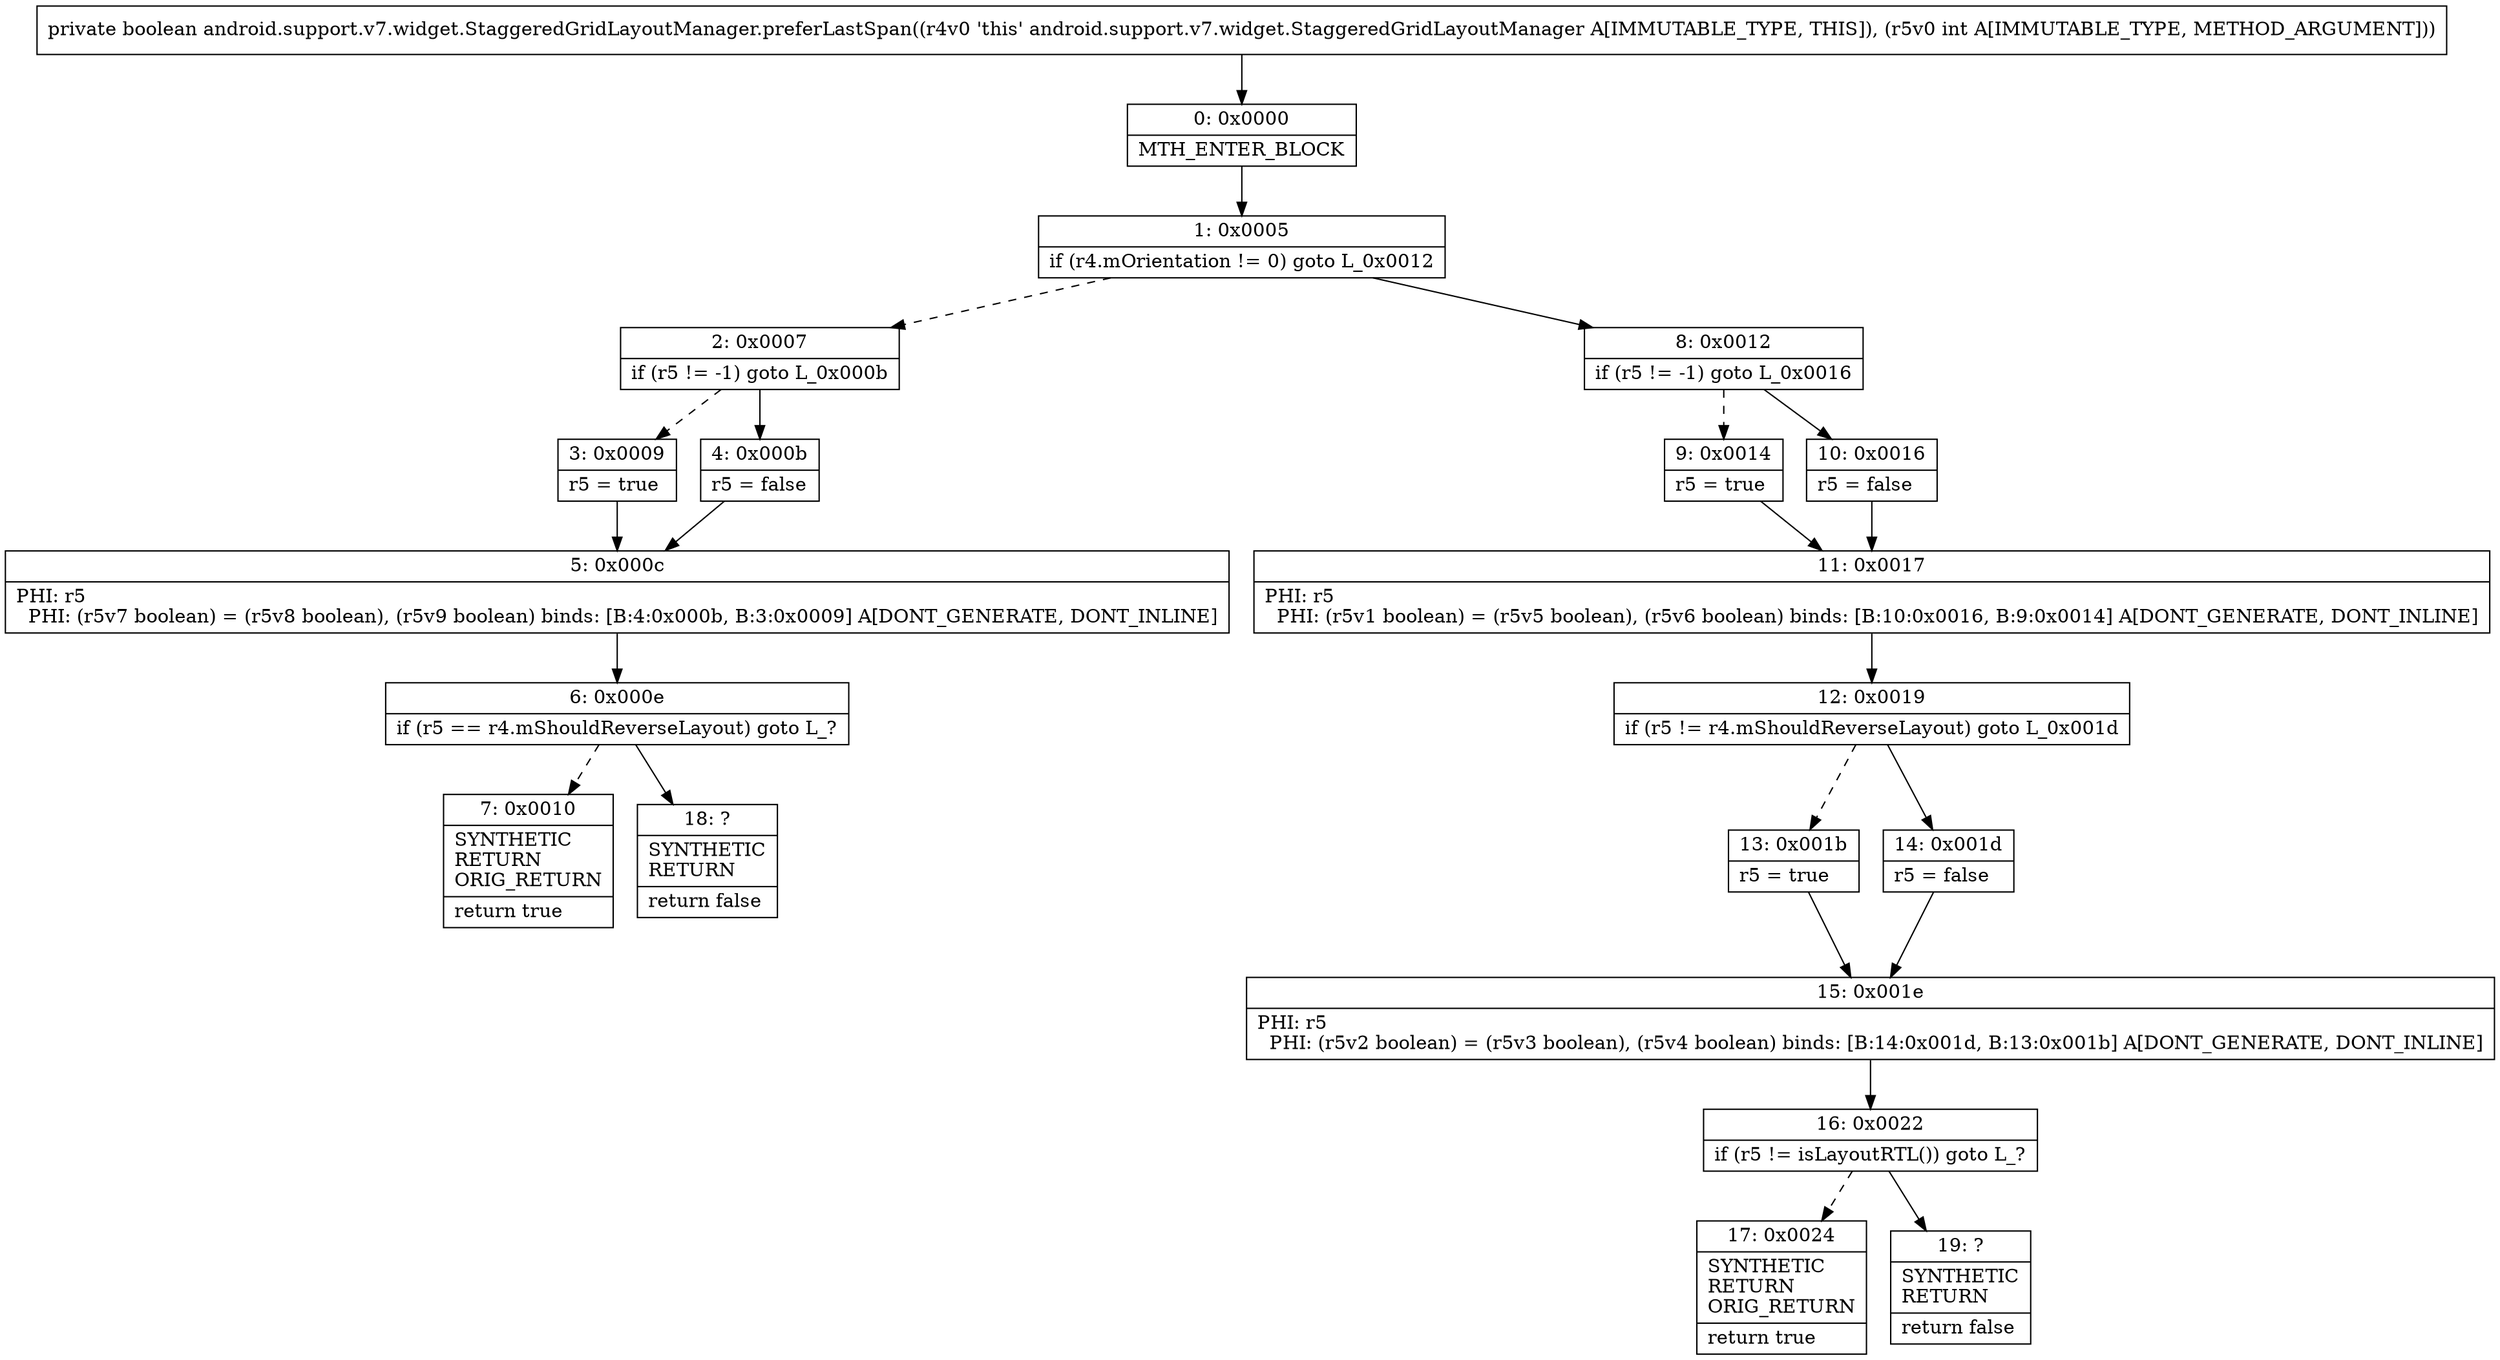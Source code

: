 digraph "CFG forandroid.support.v7.widget.StaggeredGridLayoutManager.preferLastSpan(I)Z" {
Node_0 [shape=record,label="{0\:\ 0x0000|MTH_ENTER_BLOCK\l}"];
Node_1 [shape=record,label="{1\:\ 0x0005|if (r4.mOrientation != 0) goto L_0x0012\l}"];
Node_2 [shape=record,label="{2\:\ 0x0007|if (r5 != \-1) goto L_0x000b\l}"];
Node_3 [shape=record,label="{3\:\ 0x0009|r5 = true\l}"];
Node_4 [shape=record,label="{4\:\ 0x000b|r5 = false\l}"];
Node_5 [shape=record,label="{5\:\ 0x000c|PHI: r5 \l  PHI: (r5v7 boolean) = (r5v8 boolean), (r5v9 boolean) binds: [B:4:0x000b, B:3:0x0009] A[DONT_GENERATE, DONT_INLINE]\l}"];
Node_6 [shape=record,label="{6\:\ 0x000e|if (r5 == r4.mShouldReverseLayout) goto L_?\l}"];
Node_7 [shape=record,label="{7\:\ 0x0010|SYNTHETIC\lRETURN\lORIG_RETURN\l|return true\l}"];
Node_8 [shape=record,label="{8\:\ 0x0012|if (r5 != \-1) goto L_0x0016\l}"];
Node_9 [shape=record,label="{9\:\ 0x0014|r5 = true\l}"];
Node_10 [shape=record,label="{10\:\ 0x0016|r5 = false\l}"];
Node_11 [shape=record,label="{11\:\ 0x0017|PHI: r5 \l  PHI: (r5v1 boolean) = (r5v5 boolean), (r5v6 boolean) binds: [B:10:0x0016, B:9:0x0014] A[DONT_GENERATE, DONT_INLINE]\l}"];
Node_12 [shape=record,label="{12\:\ 0x0019|if (r5 != r4.mShouldReverseLayout) goto L_0x001d\l}"];
Node_13 [shape=record,label="{13\:\ 0x001b|r5 = true\l}"];
Node_14 [shape=record,label="{14\:\ 0x001d|r5 = false\l}"];
Node_15 [shape=record,label="{15\:\ 0x001e|PHI: r5 \l  PHI: (r5v2 boolean) = (r5v3 boolean), (r5v4 boolean) binds: [B:14:0x001d, B:13:0x001b] A[DONT_GENERATE, DONT_INLINE]\l}"];
Node_16 [shape=record,label="{16\:\ 0x0022|if (r5 != isLayoutRTL()) goto L_?\l}"];
Node_17 [shape=record,label="{17\:\ 0x0024|SYNTHETIC\lRETURN\lORIG_RETURN\l|return true\l}"];
Node_18 [shape=record,label="{18\:\ ?|SYNTHETIC\lRETURN\l|return false\l}"];
Node_19 [shape=record,label="{19\:\ ?|SYNTHETIC\lRETURN\l|return false\l}"];
MethodNode[shape=record,label="{private boolean android.support.v7.widget.StaggeredGridLayoutManager.preferLastSpan((r4v0 'this' android.support.v7.widget.StaggeredGridLayoutManager A[IMMUTABLE_TYPE, THIS]), (r5v0 int A[IMMUTABLE_TYPE, METHOD_ARGUMENT])) }"];
MethodNode -> Node_0;
Node_0 -> Node_1;
Node_1 -> Node_2[style=dashed];
Node_1 -> Node_8;
Node_2 -> Node_3[style=dashed];
Node_2 -> Node_4;
Node_3 -> Node_5;
Node_4 -> Node_5;
Node_5 -> Node_6;
Node_6 -> Node_7[style=dashed];
Node_6 -> Node_18;
Node_8 -> Node_9[style=dashed];
Node_8 -> Node_10;
Node_9 -> Node_11;
Node_10 -> Node_11;
Node_11 -> Node_12;
Node_12 -> Node_13[style=dashed];
Node_12 -> Node_14;
Node_13 -> Node_15;
Node_14 -> Node_15;
Node_15 -> Node_16;
Node_16 -> Node_17[style=dashed];
Node_16 -> Node_19;
}

